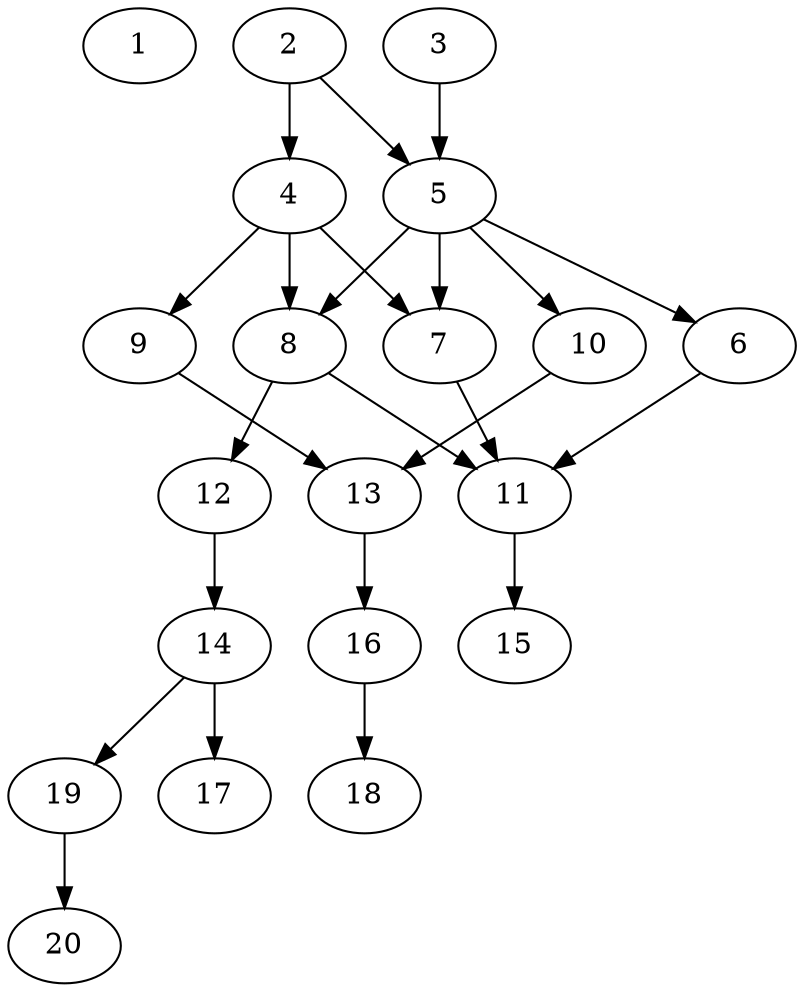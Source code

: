 // DAG automatically generated by daggen at Tue Jul 23 14:22:50 2019
// ./daggen --dot -n 20 --ccr 0.4 --fat 0.5 --regular 0.5 --density 0.6 --mindata 5242880 --maxdata 52428800 
digraph G {
  1 [size="25356800", alpha="0.13", expect_size="10142720"] 
  2 [size="21619200", alpha="0.07", expect_size="8647680"] 
  2 -> 4 [size ="8647680"]
  2 -> 5 [size ="8647680"]
  3 [size="130741760", alpha="0.00", expect_size="52296704"] 
  3 -> 5 [size ="52296704"]
  4 [size="88627200", alpha="0.00", expect_size="35450880"] 
  4 -> 7 [size ="35450880"]
  4 -> 8 [size ="35450880"]
  4 -> 9 [size ="35450880"]
  5 [size="64133120", alpha="0.11", expect_size="25653248"] 
  5 -> 6 [size ="25653248"]
  5 -> 7 [size ="25653248"]
  5 -> 8 [size ="25653248"]
  5 -> 10 [size ="25653248"]
  6 [size="90647040", alpha="0.09", expect_size="36258816"] 
  6 -> 11 [size ="36258816"]
  7 [size="91392000", alpha="0.11", expect_size="36556800"] 
  7 -> 11 [size ="36556800"]
  8 [size="106408960", alpha="0.14", expect_size="42563584"] 
  8 -> 11 [size ="42563584"]
  8 -> 12 [size ="42563584"]
  9 [size="20961280", alpha="0.14", expect_size="8384512"] 
  9 -> 13 [size ="8384512"]
  10 [size="69294080", alpha="0.00", expect_size="27717632"] 
  10 -> 13 [size ="27717632"]
  11 [size="37217280", alpha="0.08", expect_size="14886912"] 
  11 -> 15 [size ="14886912"]
  12 [size="112988160", alpha="0.07", expect_size="45195264"] 
  12 -> 14 [size ="45195264"]
  13 [size="39080960", alpha="0.19", expect_size="15632384"] 
  13 -> 16 [size ="15632384"]
  14 [size="41479680", alpha="0.09", expect_size="16591872"] 
  14 -> 17 [size ="16591872"]
  14 -> 19 [size ="16591872"]
  15 [size="41899520", alpha="0.06", expect_size="16759808"] 
  16 [size="106073600", alpha="0.03", expect_size="42429440"] 
  16 -> 18 [size ="42429440"]
  17 [size="40808960", alpha="0.18", expect_size="16323584"] 
  18 [size="106001920", alpha="0.17", expect_size="42400768"] 
  19 [size="73054720", alpha="0.16", expect_size="29221888"] 
  19 -> 20 [size ="29221888"]
  20 [size="35417600", alpha="0.01", expect_size="14167040"] 
}
